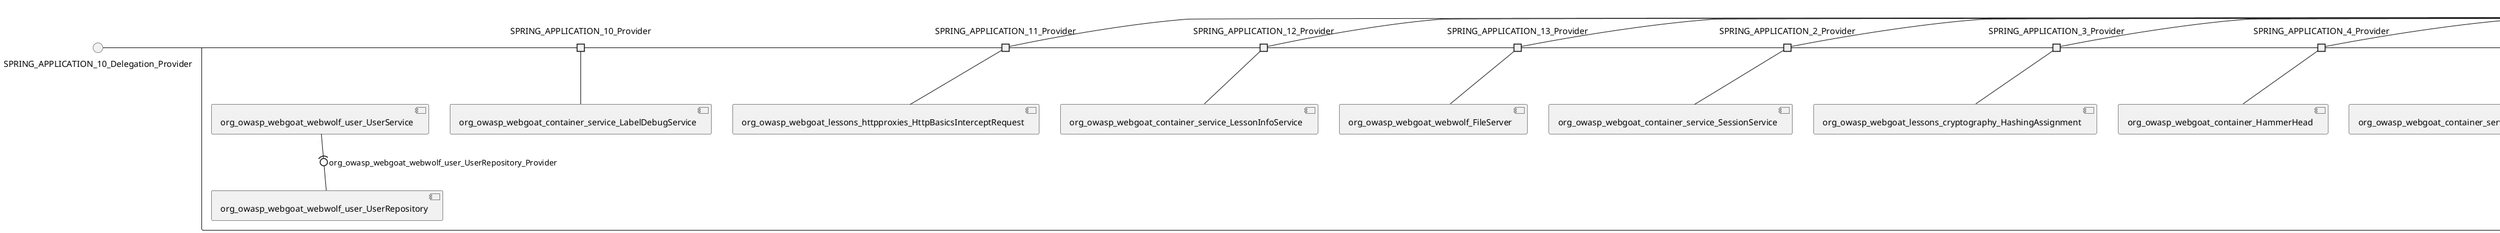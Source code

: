 @startuml
skinparam fixCircleLabelOverlapping true
skinparam componentStyle uml2
() SPRING_APPLICATION_10_Delegation_Provider
() SPRING_APPLICATION_11_Delegation_Provider
() SPRING_APPLICATION_12_Delegation_Provider
() SPRING_APPLICATION_13_Delegation_Provider
() SPRING_APPLICATION_2_Delegation_Provider
() SPRING_APPLICATION_3_Delegation_Provider
() SPRING_APPLICATION_4_Delegation_Provider
() SPRING_APPLICATION_5_Delegation_Provider
() SPRING_APPLICATION_6_Delegation_Provider
() SPRING_APPLICATION_7_Delegation_Provider
() SPRING_APPLICATION_8_Delegation_Provider
() SPRING_APPLICATION_9_Delegation_Provider
() SPRING_APPLICATION_BypassRestrictions_FieldRestrictions_POST_Delegation_Provider
() SPRING_APPLICATION_BypassRestrictions_frontendValidation_POST_Delegation_Provider
() SPRING_APPLICATION_ChromeDevTools_dummy_POST_Delegation_Provider
() SPRING_APPLICATION_CrossSiteScriptingStored_stored_xss_follow_up_POST_Delegation_Provider
() SPRING_APPLICATION_CrossSiteScripting_attack1_POST_Delegation_Provider
() SPRING_APPLICATION_CrossSiteScripting_attack3_POST_Delegation_Provider
() SPRING_APPLICATION_CrossSiteScripting_attack4_POST_Delegation_Provider
() SPRING_APPLICATION_CrossSiteScripting_attack5a_GET_Delegation_Provider
() SPRING_APPLICATION_CrossSiteScripting_attack6a_POST_Delegation_Provider
() SPRING_APPLICATION_CrossSiteScripting_dom_follow_up_POST_Delegation_Provider
() SPRING_APPLICATION_CrossSiteScripting_phone_home_xss_POST_Delegation_Provider
() SPRING_APPLICATION_CrossSiteScripting_quiz_GET_POST_Delegation_Provider
() SPRING_APPLICATION_Delegation_Provider
() SPRING_APPLICATION_GET_10_Delegation_Provider
() SPRING_APPLICATION_GET_11_Delegation_Provider
() SPRING_APPLICATION_GET_2_Delegation_Provider
() SPRING_APPLICATION_GET_3_Delegation_Provider
() SPRING_APPLICATION_GET_4_Delegation_Provider
() SPRING_APPLICATION_GET_5_Delegation_Provider
() SPRING_APPLICATION_GET_6_Delegation_Provider
() SPRING_APPLICATION_GET_7_Delegation_Provider
() SPRING_APPLICATION_GET_8_Delegation_Provider
() SPRING_APPLICATION_GET_9_Delegation_Provider
() SPRING_APPLICATION_GET_Delegation_Provider
() SPRING_APPLICATION_HtmlTampering_task_POST_Delegation_Provider
() SPRING_APPLICATION_HttpBasics_attack1_POST_Delegation_Provider
() SPRING_APPLICATION_HttpBasics_attack2_POST_Delegation_Provider
() SPRING_APPLICATION_IDOR_diff_attributes_POST_Delegation_Provider
() SPRING_APPLICATION_IDOR_login_POST_Delegation_Provider
() SPRING_APPLICATION_IDOR_profile_alt_path_POST_Delegation_Provider
() SPRING_APPLICATION_InsecureDeserialization_task_POST_Delegation_Provider
() SPRING_APPLICATION_InsecureLogin_POST_Delegation_Provider
() SPRING_APPLICATION_JWT_decode_POST_Delegation_Provider
() SPRING_APPLICATION_JWT_jku_POST_Delegation_Provider
() SPRING_APPLICATION_JWT_kid_POST_Delegation_Provider
() SPRING_APPLICATION_JWT_quiz_GET_POST_Delegation_Provider
() SPRING_APPLICATION_JWT_refresh_POST_Delegation_Provider
() SPRING_APPLICATION_JWT_votings_GET_POST_Delegation_Provider
() SPRING_APPLICATION_LogSpoofing_log_bleeding_POST_Delegation_Provider
() SPRING_APPLICATION_LogSpoofing_log_spoofing_POST_Delegation_Provider
() SPRING_APPLICATION_POST_10_Delegation_Provider
() SPRING_APPLICATION_POST_11_Delegation_Provider
() SPRING_APPLICATION_POST_12_Delegation_Provider
() SPRING_APPLICATION_POST_13_Delegation_Provider
() SPRING_APPLICATION_POST_14_Delegation_Provider
() SPRING_APPLICATION_POST_15_Delegation_Provider
() SPRING_APPLICATION_POST_16_Delegation_Provider
() SPRING_APPLICATION_POST_17_Delegation_Provider
() SPRING_APPLICATION_POST_18_Delegation_Provider
() SPRING_APPLICATION_POST_2_Delegation_Provider
() SPRING_APPLICATION_POST_3_Delegation_Provider
() SPRING_APPLICATION_POST_4_Delegation_Provider
() SPRING_APPLICATION_POST_5_Delegation_Provider
() SPRING_APPLICATION_POST_6_Delegation_Provider
() SPRING_APPLICATION_POST_7_Delegation_Provider
() SPRING_APPLICATION_POST_8_Delegation_Provider
() SPRING_APPLICATION_POST_9_Delegation_Provider
() SPRING_APPLICATION_POST_Delegation_Provider
() SPRING_APPLICATION_PUT_Delegation_Provider
() SPRING_APPLICATION_PasswordReset_ForgotPassword_create_password_reset_link_POST_Delegation_Provider
() SPRING_APPLICATION_PasswordReset_SecurityQuestions_POST_Delegation_Provider
() SPRING_APPLICATION_PasswordReset_reset_POST_Delegation_Provider
() SPRING_APPLICATION_PathTraversal_profile_picture_GET_Delegation_Provider
() SPRING_APPLICATION_PathTraversal_profile_picture_fix_GET_Delegation_Provider
() SPRING_APPLICATION_PathTraversal_profile_upload_POST_Delegation_Provider
() SPRING_APPLICATION_PathTraversal_profile_upload_fix_POST_Delegation_Provider
() SPRING_APPLICATION_PathTraversal_profile_upload_remove_user_input_POST_Delegation_Provider
() SPRING_APPLICATION_PathTraversal_random_POST_Delegation_Provider
() SPRING_APPLICATION_PathTraversal_random_picture_GET_Delegation_Provider
() SPRING_APPLICATION_PathTraversal_zip_slip_GET_POST_Delegation_Provider
() SPRING_APPLICATION_SSRF_task1_POST_Delegation_Provider
() SPRING_APPLICATION_SSRF_task2_POST_Delegation_Provider
() SPRING_APPLICATION_SecurePasswords_assignment_POST_Delegation_Provider
() SPRING_APPLICATION_SqlInjectionAdvanced_attack6a_POST_Delegation_Provider
() SPRING_APPLICATION_SqlInjectionAdvanced_attack6b_POST_Delegation_Provider
() SPRING_APPLICATION_SqlInjectionAdvanced_challenge_Login_POST_Delegation_Provider
() SPRING_APPLICATION_SqlInjectionAdvanced_challenge_PUT_Delegation_Provider
() SPRING_APPLICATION_SqlInjectionAdvanced_quiz_GET_POST_Delegation_Provider
() SPRING_APPLICATION_SqlInjectionMitigations_attack10a_POST_Delegation_Provider
() SPRING_APPLICATION_SqlInjectionMitigations_attack10b_POST_Delegation_Provider
() SPRING_APPLICATION_SqlInjectionMitigations_attack12a_POST_Delegation_Provider
() SPRING_APPLICATION_SqlInjectionMitigations_servers_GET_Delegation_Provider
() SPRING_APPLICATION_SqlInjection_assignment5a_POST_Delegation_Provider
() SPRING_APPLICATION_SqlInjection_assignment5b_POST_Delegation_Provider
() SPRING_APPLICATION_SqlInjection_attack10_POST_Delegation_Provider
() SPRING_APPLICATION_SqlInjection_attack2_POST_Delegation_Provider
() SPRING_APPLICATION_SqlInjection_attack3_POST_Delegation_Provider
() SPRING_APPLICATION_SqlInjection_attack4_POST_Delegation_Provider
() SPRING_APPLICATION_SqlInjection_attack5_POST_Delegation_Provider
() SPRING_APPLICATION_SqlInjection_attack8_POST_Delegation_Provider
() SPRING_APPLICATION_SqlInjection_attack9_POST_Delegation_Provider
() SPRING_APPLICATION_SqlOnlyInputValidationOnKeywords_attack_POST_Delegation_Provider
() SPRING_APPLICATION_SqlOnlyInputValidation_attack_POST_Delegation_Provider
() SPRING_APPLICATION_VulnerableComponents_attack1_POST_Delegation_Provider
() SPRING_APPLICATION_WebWolf_GET_Delegation_Provider
() SPRING_APPLICATION_WebWolf_landing_POST_Delegation_Provider
() SPRING_APPLICATION_WebWolf_mail_POST_Delegation_Provider
() SPRING_APPLICATION_challenge_1_POST_Delegation_Provider
() SPRING_APPLICATION_challenge_5_POST_Delegation_Provider
() SPRING_APPLICATION_challenge_7_POST_Delegation_Provider
() SPRING_APPLICATION_challenge_8_GET_Delegation_Provider
() SPRING_APPLICATION_challenge_logo_Delegation_Provider
() SPRING_APPLICATION_cia_quiz_GET_POST_Delegation_Provider
() SPRING_APPLICATION_clientSideFiltering_attack1_POST_Delegation_Provider
() SPRING_APPLICATION_clientSideFiltering_challenge_store_coupons_GET_Delegation_Provider
() SPRING_APPLICATION_clientSideFiltering_getItForFree_POST_Delegation_Provider
() SPRING_APPLICATION_clientSideFiltering_salaries_GET_Delegation_Provider
() SPRING_APPLICATION_crypto_encoding_xor_POST_Delegation_Provider
() SPRING_APPLICATION_crypto_secure_defaults_POST_Delegation_Provider
() SPRING_APPLICATION_jwt_GET_Delegation_Provider
() SPRING_APPLICATION_landing_Delegation_Provider
() SPRING_APPLICATION_lesson_template_GET_POST_Delegation_Provider
() SPRING_APPLICATION_login_oauth_mvc_GET_Delegation_Provider
() SPRING_APPLICATION_mail_DELETE_GET_POST_Delegation_Provider
() SPRING_APPLICATION_register_mvc_POST_Delegation_Provider
() SPRING_APPLICATION_registration_GET_Delegation_Provider
() SPRING_APPLICATION_requests_GET_Delegation_Provider
() SPRING_APPLICATION_scoreboard_data_GET_Delegation_Provider
() SPRING_APPLICATION_server_directory_GET_Delegation_Provider
() SPRING_APPLICATION_service_lessonoverview_mvc_Delegation_Provider
() SPRING_APPLICATION_xxe_comments_GET_Delegation_Provider
rectangle System {
[org_owasp_webgoat_container_HammerHead] [[webgoat-webgoat.repository#_rjaO8uQDEe6tf6i-UgByNA]]
[org_owasp_webgoat_container_WebWolfRedirect] [[webgoat-webgoat.repository#_rjaO8uQDEe6tf6i-UgByNA]]
[org_owasp_webgoat_container_controller_StartLesson] [[webgoat-webgoat.repository#_rjaO8uQDEe6tf6i-UgByNA]]
[org_owasp_webgoat_container_controller_Welcome] [[webgoat-webgoat.repository#_rjaO8uQDEe6tf6i-UgByNA]]
[org_owasp_webgoat_container_i18n_PluginMessages_Provider] [[webgoat-webgoat.repository#_rjaO8uQDEe6tf6i-UgByNA]]
[org_owasp_webgoat_container_service_EnvironmentService] [[webgoat-webgoat.repository#_rjaO8uQDEe6tf6i-UgByNA]]
[org_owasp_webgoat_container_service_HintService] [[webgoat-webgoat.repository#_rjaO8uQDEe6tf6i-UgByNA]]
[org_owasp_webgoat_container_service_LabelDebugService] [[webgoat-webgoat.repository#_rjaO8uQDEe6tf6i-UgByNA]]
[org_owasp_webgoat_container_service_LabelService] [[webgoat-webgoat.repository#_rjaO8uQDEe6tf6i-UgByNA]]
[org_owasp_webgoat_container_service_LessonInfoService] [[webgoat-webgoat.repository#_rjaO8uQDEe6tf6i-UgByNA]]
[org_owasp_webgoat_container_service_LessonMenuService] [[webgoat-webgoat.repository#_rjaO8uQDEe6tf6i-UgByNA]]
[org_owasp_webgoat_container_service_LessonProgressService] [[webgoat-webgoat.repository#_rjaO8uQDEe6tf6i-UgByNA]]
[org_owasp_webgoat_container_service_LessonTitleService] [[webgoat-webgoat.repository#_rjaO8uQDEe6tf6i-UgByNA]]
[org_owasp_webgoat_container_service_ReportCardService] [[webgoat-webgoat.repository#_rjaO8uQDEe6tf6i-UgByNA]]
[org_owasp_webgoat_container_service_RestartLessonService] [[webgoat-webgoat.repository#_rjaO8uQDEe6tf6i-UgByNA]]
[org_owasp_webgoat_container_service_SessionService] [[webgoat-webgoat.repository#_rjaO8uQDEe6tf6i-UgByNA]]
[org_owasp_webgoat_container_session_UserSessionData_Provider] [[webgoat-webgoat.repository#_rjaO8uQDEe6tf6i-UgByNA]]
[org_owasp_webgoat_container_session_WebSession_Provider] [[webgoat-webgoat.repository#_rjaO8uQDEe6tf6i-UgByNA]]
[org_owasp_webgoat_container_users_RegistrationController] [[webgoat-webgoat.repository#_rjaO8uQDEe6tf6i-UgByNA]]
[org_owasp_webgoat_container_users_Scoreboard] [[webgoat-webgoat.repository#_rjaO8uQDEe6tf6i-UgByNA]]
[org_owasp_webgoat_container_users_UserRepository] [[webgoat-webgoat.repository#_rjaO8uQDEe6tf6i-UgByNA]]
[org_owasp_webgoat_container_users_UserService] [[webgoat-webgoat.repository#_rjaO8uQDEe6tf6i-UgByNA]]
[org_owasp_webgoat_container_users_UserTrackerRepository] [[webgoat-webgoat.repository#_rjaO8uQDEe6tf6i-UgByNA]]
[org_owasp_webgoat_lessons_authbypass_VerifyAccount] [[webgoat-webgoat.repository#_rjaO8uQDEe6tf6i-UgByNA]]
[org_owasp_webgoat_lessons_bypassrestrictions_BypassRestrictionsFieldRestrictions] [[webgoat-webgoat.repository#_rjaO8uQDEe6tf6i-UgByNA]]
[org_owasp_webgoat_lessons_bypassrestrictions_BypassRestrictionsFrontendValidation] [[webgoat-webgoat.repository#_rjaO8uQDEe6tf6i-UgByNA]]
[org_owasp_webgoat_lessons_challenges_FlagController] [[webgoat-webgoat.repository#_rjaO8uQDEe6tf6i-UgByNA]]
[org_owasp_webgoat_lessons_challenges_challenge1_Assignment1] [[webgoat-webgoat.repository#_rjaO8uQDEe6tf6i-UgByNA]]
[org_owasp_webgoat_lessons_challenges_challenge1_ImageServlet] [[webgoat-webgoat.repository#_rjaO8uQDEe6tf6i-UgByNA]]
[org_owasp_webgoat_lessons_challenges_challenge5_Assignment5] [[webgoat-webgoat.repository#_rjaO8uQDEe6tf6i-UgByNA]]
[org_owasp_webgoat_lessons_challenges_challenge7_Assignment7] [[webgoat-webgoat.repository#_rjaO8uQDEe6tf6i-UgByNA]]
[org_owasp_webgoat_lessons_challenges_challenge8_Assignment8] [[webgoat-webgoat.repository#_rjaO8uQDEe6tf6i-UgByNA]]
[org_owasp_webgoat_lessons_chromedevtools_NetworkDummy] [[webgoat-webgoat.repository#_rjaO8uQDEe6tf6i-UgByNA]]
[org_owasp_webgoat_lessons_chromedevtools_NetworkLesson] [[webgoat-webgoat.repository#_rjaO8uQDEe6tf6i-UgByNA]]
[org_owasp_webgoat_lessons_cia_CIAQuiz] [[webgoat-webgoat.repository#_rjaO8uQDEe6tf6i-UgByNA]]
[org_owasp_webgoat_lessons_clientsidefiltering_ClientSideFilteringAssignment] [[webgoat-webgoat.repository#_rjaO8uQDEe6tf6i-UgByNA]]
[org_owasp_webgoat_lessons_clientsidefiltering_ClientSideFilteringFreeAssignment] [[webgoat-webgoat.repository#_rjaO8uQDEe6tf6i-UgByNA]]
[org_owasp_webgoat_lessons_clientsidefiltering_Salaries] [[webgoat-webgoat.repository#_rjaO8uQDEe6tf6i-UgByNA]]
[org_owasp_webgoat_lessons_clientsidefiltering_ShopEndpoint] [[webgoat-webgoat.repository#_rjaO8uQDEe6tf6i-UgByNA]]
[org_owasp_webgoat_lessons_cryptography_EncodingAssignment] [[webgoat-webgoat.repository#_rjaO8uQDEe6tf6i-UgByNA]]
[org_owasp_webgoat_lessons_cryptography_HashingAssignment] [[webgoat-webgoat.repository#_rjaO8uQDEe6tf6i-UgByNA]]
[org_owasp_webgoat_lessons_cryptography_SecureDefaultsAssignment] [[webgoat-webgoat.repository#_rjaO8uQDEe6tf6i-UgByNA]]
[org_owasp_webgoat_lessons_cryptography_SigningAssignment] [[webgoat-webgoat.repository#_rjaO8uQDEe6tf6i-UgByNA]]
[org_owasp_webgoat_lessons_cryptography_XOREncodingAssignment] [[webgoat-webgoat.repository#_rjaO8uQDEe6tf6i-UgByNA]]
[org_owasp_webgoat_lessons_csrf_CSRFConfirmFlag1] [[webgoat-webgoat.repository#_rjaO8uQDEe6tf6i-UgByNA]]
[org_owasp_webgoat_lessons_csrf_CSRFFeedback] [[webgoat-webgoat.repository#_rjaO8uQDEe6tf6i-UgByNA]]
[org_owasp_webgoat_lessons_csrf_CSRFGetFlag] [[webgoat-webgoat.repository#_rjaO8uQDEe6tf6i-UgByNA]]
[org_owasp_webgoat_lessons_csrf_CSRFLogin] [[webgoat-webgoat.repository#_rjaO8uQDEe6tf6i-UgByNA]]
[org_owasp_webgoat_lessons_csrf_ForgedReviews] [[webgoat-webgoat.repository#_rjaO8uQDEe6tf6i-UgByNA]]
[org_owasp_webgoat_lessons_csrf_ObjectMapper_Provider] [[webgoat-webgoat.repository#_rjaO8uQDEe6tf6i-UgByNA]]
[org_owasp_webgoat_lessons_deserialization_InsecureDeserializationTask] [[webgoat-webgoat.repository#_rjaO8uQDEe6tf6i-UgByNA]]
[org_owasp_webgoat_lessons_hijacksession_HijackSessionAssignment] [[webgoat-webgoat.repository#_rjaO8uQDEe6tf6i-UgByNA]]
[org_owasp_webgoat_lessons_hijacksession_cas_HijackSessionAuthenticationProvider] [[webgoat-webgoat.repository#_rjaO8uQDEe6tf6i-UgByNA]]
[org_owasp_webgoat_lessons_htmltampering_HtmlTamperingTask] [[webgoat-webgoat.repository#_rjaO8uQDEe6tf6i-UgByNA]]
[org_owasp_webgoat_lessons_httpbasics_HttpBasicsLesson] [[webgoat-webgoat.repository#_rjaO8uQDEe6tf6i-UgByNA]]
[org_owasp_webgoat_lessons_httpbasics_HttpBasicsQuiz] [[webgoat-webgoat.repository#_rjaO8uQDEe6tf6i-UgByNA]]
[org_owasp_webgoat_lessons_httpproxies_HttpBasicsInterceptRequest] [[webgoat-webgoat.repository#_rjaO8uQDEe6tf6i-UgByNA]]
[org_owasp_webgoat_lessons_idor_IDORDiffAttributes] [[webgoat-webgoat.repository#_rjaO8uQDEe6tf6i-UgByNA]]
[org_owasp_webgoat_lessons_idor_IDOREditOtherProfile] [[webgoat-webgoat.repository#_rjaO8uQDEe6tf6i-UgByNA]]
[org_owasp_webgoat_lessons_idor_IDORLogin] [[webgoat-webgoat.repository#_rjaO8uQDEe6tf6i-UgByNA]]
[org_owasp_webgoat_lessons_idor_IDORViewOtherProfile] [[webgoat-webgoat.repository#_rjaO8uQDEe6tf6i-UgByNA]]
[org_owasp_webgoat_lessons_idor_IDORViewOwnProfile] [[webgoat-webgoat.repository#_rjaO8uQDEe6tf6i-UgByNA]]
[org_owasp_webgoat_lessons_idor_IDORViewOwnProfileAltUrl] [[webgoat-webgoat.repository#_rjaO8uQDEe6tf6i-UgByNA]]
[org_owasp_webgoat_lessons_insecurelogin_InsecureLoginTask] [[webgoat-webgoat.repository#_rjaO8uQDEe6tf6i-UgByNA]]
[org_owasp_webgoat_lessons_jwt_JWTDecodeEndpoint] [[webgoat-webgoat.repository#_rjaO8uQDEe6tf6i-UgByNA]]
[org_owasp_webgoat_lessons_jwt_JWTQuiz] [[webgoat-webgoat.repository#_rjaO8uQDEe6tf6i-UgByNA]]
[org_owasp_webgoat_lessons_jwt_JWTRefreshEndpoint] [[webgoat-webgoat.repository#_rjaO8uQDEe6tf6i-UgByNA]]
[org_owasp_webgoat_lessons_jwt_JWTSecretKeyEndpoint] [[webgoat-webgoat.repository#_rjaO8uQDEe6tf6i-UgByNA]]
[org_owasp_webgoat_lessons_jwt_JWTVotesEndpoint] [[webgoat-webgoat.repository#_rjaO8uQDEe6tf6i-UgByNA]]
[org_owasp_webgoat_lessons_jwt_claimmisuse_JWTHeaderJKUEndpoint] [[webgoat-webgoat.repository#_rjaO8uQDEe6tf6i-UgByNA]]
[org_owasp_webgoat_lessons_jwt_claimmisuse_JWTHeaderKIDEndpoint] [[webgoat-webgoat.repository#_rjaO8uQDEe6tf6i-UgByNA]]
[org_owasp_webgoat_lessons_lessontemplate_SampleAttack] [[webgoat-webgoat.repository#_rjaO8uQDEe6tf6i-UgByNA]]
[org_owasp_webgoat_lessons_logging_LogBleedingTask] [[webgoat-webgoat.repository#_rjaO8uQDEe6tf6i-UgByNA]]
[org_owasp_webgoat_lessons_logging_LogSpoofingTask] [[webgoat-webgoat.repository#_rjaO8uQDEe6tf6i-UgByNA]]
[org_owasp_webgoat_lessons_missingac_MissingFunctionACHiddenMenus] [[webgoat-webgoat.repository#_rjaO8uQDEe6tf6i-UgByNA]]
[org_owasp_webgoat_lessons_missingac_MissingFunctionACUsers] [[webgoat-webgoat.repository#_rjaO8uQDEe6tf6i-UgByNA]]
[org_owasp_webgoat_lessons_missingac_MissingFunctionACYourHash] [[webgoat-webgoat.repository#_rjaO8uQDEe6tf6i-UgByNA]]
[org_owasp_webgoat_lessons_missingac_MissingFunctionACYourHashAdmin] [[webgoat-webgoat.repository#_rjaO8uQDEe6tf6i-UgByNA]]
[org_owasp_webgoat_lessons_passwordreset_QuestionsAssignment] [[webgoat-webgoat.repository#_rjaO8uQDEe6tf6i-UgByNA]]
[org_owasp_webgoat_lessons_passwordreset_ResetLinkAssignment] [[webgoat-webgoat.repository#_rjaO8uQDEe6tf6i-UgByNA]]
[org_owasp_webgoat_lessons_passwordreset_ResetLinkAssignmentForgotPassword] [[webgoat-webgoat.repository#_rjaO8uQDEe6tf6i-UgByNA]]
[org_owasp_webgoat_lessons_passwordreset_SecurityQuestionAssignment] [[webgoat-webgoat.repository#_rjaO8uQDEe6tf6i-UgByNA]]
[org_owasp_webgoat_lessons_passwordreset_SimpleMailAssignment] [[webgoat-webgoat.repository#_rjaO8uQDEe6tf6i-UgByNA]]
[org_owasp_webgoat_lessons_passwordreset_TriedQuestions] [[webgoat-webgoat.repository#_rjaO8uQDEe6tf6i-UgByNA]]
[org_owasp_webgoat_lessons_pathtraversal_ProfileUpload] [[webgoat-webgoat.repository#_rjaO8uQDEe6tf6i-UgByNA]]
[org_owasp_webgoat_lessons_pathtraversal_ProfileUploadFix] [[webgoat-webgoat.repository#_rjaO8uQDEe6tf6i-UgByNA]]
[org_owasp_webgoat_lessons_pathtraversal_ProfileUploadRemoveUserInput] [[webgoat-webgoat.repository#_rjaO8uQDEe6tf6i-UgByNA]]
[org_owasp_webgoat_lessons_pathtraversal_ProfileUploadRetrieval] [[webgoat-webgoat.repository#_rjaO8uQDEe6tf6i-UgByNA]]
[org_owasp_webgoat_lessons_pathtraversal_ProfileZipSlip] [[webgoat-webgoat.repository#_rjaO8uQDEe6tf6i-UgByNA]]
[org_owasp_webgoat_lessons_securepasswords_SecurePasswordsAssignment] [[webgoat-webgoat.repository#_rjaO8uQDEe6tf6i-UgByNA]]
[org_owasp_webgoat_lessons_spoofcookie_SpoofCookieAssignment] [[webgoat-webgoat.repository#_rjaO8uQDEe6tf6i-UgByNA]]
[org_owasp_webgoat_lessons_sqlinjection_advanced_SqlInjectionChallenge] [[webgoat-webgoat.repository#_rjaO8uQDEe6tf6i-UgByNA]]
[org_owasp_webgoat_lessons_sqlinjection_advanced_SqlInjectionChallengeLogin] [[webgoat-webgoat.repository#_rjaO8uQDEe6tf6i-UgByNA]]
[org_owasp_webgoat_lessons_sqlinjection_advanced_SqlInjectionLesson6a] [[webgoat-webgoat.repository#_rjaO8uQDEe6tf6i-UgByNA]]
[org_owasp_webgoat_lessons_sqlinjection_advanced_SqlInjectionLesson6b] [[webgoat-webgoat.repository#_rjaO8uQDEe6tf6i-UgByNA]]
[org_owasp_webgoat_lessons_sqlinjection_advanced_SqlInjectionQuiz] [[webgoat-webgoat.repository#_rjaO8uQDEe6tf6i-UgByNA]]
[org_owasp_webgoat_lessons_sqlinjection_introduction_SqlInjectionLesson10] [[webgoat-webgoat.repository#_rjaO8uQDEe6tf6i-UgByNA]]
[org_owasp_webgoat_lessons_sqlinjection_introduction_SqlInjectionLesson2] [[webgoat-webgoat.repository#_rjaO8uQDEe6tf6i-UgByNA]]
[org_owasp_webgoat_lessons_sqlinjection_introduction_SqlInjectionLesson3] [[webgoat-webgoat.repository#_rjaO8uQDEe6tf6i-UgByNA]]
[org_owasp_webgoat_lessons_sqlinjection_introduction_SqlInjectionLesson4] [[webgoat-webgoat.repository#_rjaO8uQDEe6tf6i-UgByNA]]
[org_owasp_webgoat_lessons_sqlinjection_introduction_SqlInjectionLesson5] [[webgoat-webgoat.repository#_rjaO8uQDEe6tf6i-UgByNA]]
[org_owasp_webgoat_lessons_sqlinjection_introduction_SqlInjectionLesson5a] [[webgoat-webgoat.repository#_rjaO8uQDEe6tf6i-UgByNA]]
[org_owasp_webgoat_lessons_sqlinjection_introduction_SqlInjectionLesson5b] [[webgoat-webgoat.repository#_rjaO8uQDEe6tf6i-UgByNA]]
[org_owasp_webgoat_lessons_sqlinjection_introduction_SqlInjectionLesson8] [[webgoat-webgoat.repository#_rjaO8uQDEe6tf6i-UgByNA]]
[org_owasp_webgoat_lessons_sqlinjection_introduction_SqlInjectionLesson9] [[webgoat-webgoat.repository#_rjaO8uQDEe6tf6i-UgByNA]]
[org_owasp_webgoat_lessons_sqlinjection_mitigation_Servers] [[webgoat-webgoat.repository#_rjaO8uQDEe6tf6i-UgByNA]]
[org_owasp_webgoat_lessons_sqlinjection_mitigation_SqlInjectionLesson10a] [[webgoat-webgoat.repository#_rjaO8uQDEe6tf6i-UgByNA]]
[org_owasp_webgoat_lessons_sqlinjection_mitigation_SqlInjectionLesson10b] [[webgoat-webgoat.repository#_rjaO8uQDEe6tf6i-UgByNA]]
[org_owasp_webgoat_lessons_sqlinjection_mitigation_SqlInjectionLesson13] [[webgoat-webgoat.repository#_rjaO8uQDEe6tf6i-UgByNA]]
[org_owasp_webgoat_lessons_sqlinjection_mitigation_SqlOnlyInputValidation] [[webgoat-webgoat.repository#_rjaO8uQDEe6tf6i-UgByNA]]
[org_owasp_webgoat_lessons_sqlinjection_mitigation_SqlOnlyInputValidationOnKeywords] [[webgoat-webgoat.repository#_rjaO8uQDEe6tf6i-UgByNA]]
[org_owasp_webgoat_lessons_ssrf_SSRFTask1] [[webgoat-webgoat.repository#_rjaO8uQDEe6tf6i-UgByNA]]
[org_owasp_webgoat_lessons_ssrf_SSRFTask2] [[webgoat-webgoat.repository#_rjaO8uQDEe6tf6i-UgByNA]]
[org_owasp_webgoat_lessons_vulnerablecomponents_VulnerableComponentsLesson] [[webgoat-webgoat.repository#_rjaO8uQDEe6tf6i-UgByNA]]
[org_owasp_webgoat_lessons_webwolfintroduction_LandingAssignment] [[webgoat-webgoat.repository#_rjaO8uQDEe6tf6i-UgByNA]]
[org_owasp_webgoat_lessons_webwolfintroduction_MailAssignment] [[webgoat-webgoat.repository#_rjaO8uQDEe6tf6i-UgByNA]]
[org_owasp_webgoat_lessons_xss_CrossSiteScriptingLesson1] [[webgoat-webgoat.repository#_rjaO8uQDEe6tf6i-UgByNA]]
[org_owasp_webgoat_lessons_xss_CrossSiteScriptingLesson3] [[webgoat-webgoat.repository#_rjaO8uQDEe6tf6i-UgByNA]]
[org_owasp_webgoat_lessons_xss_CrossSiteScriptingLesson4] [[webgoat-webgoat.repository#_rjaO8uQDEe6tf6i-UgByNA]]
[org_owasp_webgoat_lessons_xss_CrossSiteScriptingLesson5a] [[webgoat-webgoat.repository#_rjaO8uQDEe6tf6i-UgByNA]]
[org_owasp_webgoat_lessons_xss_CrossSiteScriptingLesson6a] [[webgoat-webgoat.repository#_rjaO8uQDEe6tf6i-UgByNA]]
[org_owasp_webgoat_lessons_xss_CrossSiteScriptingQuiz] [[webgoat-webgoat.repository#_rjaO8uQDEe6tf6i-UgByNA]]
[org_owasp_webgoat_lessons_xss_DOMCrossSiteScripting] [[webgoat-webgoat.repository#_rjaO8uQDEe6tf6i-UgByNA]]
[org_owasp_webgoat_lessons_xss_DOMCrossSiteScriptingVerifier] [[webgoat-webgoat.repository#_rjaO8uQDEe6tf6i-UgByNA]]
[org_owasp_webgoat_lessons_xss_stored_StoredCrossSiteScriptingVerifier] [[webgoat-webgoat.repository#_rjaO8uQDEe6tf6i-UgByNA]]
[org_owasp_webgoat_lessons_xss_stored_StoredXssComments] [[webgoat-webgoat.repository#_rjaO8uQDEe6tf6i-UgByNA]]
[org_owasp_webgoat_lessons_xxe_BlindSendFileAssignment] [[webgoat-webgoat.repository#_rjaO8uQDEe6tf6i-UgByNA]]
[org_owasp_webgoat_lessons_xxe_CommentsCache] [[webgoat-webgoat.repository#_rjaO8uQDEe6tf6i-UgByNA]]
[org_owasp_webgoat_lessons_xxe_CommentsEndpoint] [[webgoat-webgoat.repository#_rjaO8uQDEe6tf6i-UgByNA]]
[org_owasp_webgoat_lessons_xxe_ContentTypeAssignment] [[webgoat-webgoat.repository#_rjaO8uQDEe6tf6i-UgByNA]]
[org_owasp_webgoat_lessons_xxe_SimpleXXE] [[webgoat-webgoat.repository#_rjaO8uQDEe6tf6i-UgByNA]]
[org_owasp_webgoat_webwolf_FileServer] [[webgoat-webgoat.repository#_rjaO8uQDEe6tf6i-UgByNA]]
[org_owasp_webgoat_webwolf_jwt_JWTController] [[webgoat-webgoat.repository#_rjaO8uQDEe6tf6i-UgByNA]]
[org_owasp_webgoat_webwolf_mailbox_MailboxController] [[webgoat-webgoat.repository#_rjaO8uQDEe6tf6i-UgByNA]]
[org_owasp_webgoat_webwolf_mailbox_MailboxRepository] [[webgoat-webgoat.repository#_rjaO8uQDEe6tf6i-UgByNA]]
[org_owasp_webgoat_webwolf_requests_LandingPage] [[webgoat-webgoat.repository#_rjaO8uQDEe6tf6i-UgByNA]]
[org_owasp_webgoat_webwolf_requests_Requests] [[webgoat-webgoat.repository#_rjaO8uQDEe6tf6i-UgByNA]]
[org_owasp_webgoat_webwolf_user_UserRepository] [[webgoat-webgoat.repository#_rjaO8uQDEe6tf6i-UgByNA]]
[org_owasp_webgoat_webwolf_user_UserService] [[webgoat-webgoat.repository#_rjaO8uQDEe6tf6i-UgByNA]]
port SPRING_APPLICATION_10_Provider
SPRING_APPLICATION_10_Delegation_Provider - SPRING_APPLICATION_10_Provider
SPRING_APPLICATION_10_Provider - [org_owasp_webgoat_container_service_LabelDebugService]
port SPRING_APPLICATION_11_Provider
SPRING_APPLICATION_11_Delegation_Provider - SPRING_APPLICATION_11_Provider
SPRING_APPLICATION_11_Provider - [org_owasp_webgoat_lessons_httpproxies_HttpBasicsInterceptRequest]
port SPRING_APPLICATION_12_Provider
SPRING_APPLICATION_12_Delegation_Provider - SPRING_APPLICATION_12_Provider
SPRING_APPLICATION_12_Provider - [org_owasp_webgoat_container_service_LessonInfoService]
port SPRING_APPLICATION_13_Provider
SPRING_APPLICATION_13_Delegation_Provider - SPRING_APPLICATION_13_Provider
SPRING_APPLICATION_13_Provider - [org_owasp_webgoat_webwolf_FileServer]
port SPRING_APPLICATION_2_Provider
SPRING_APPLICATION_2_Delegation_Provider - SPRING_APPLICATION_2_Provider
SPRING_APPLICATION_2_Provider - [org_owasp_webgoat_container_service_SessionService]
port SPRING_APPLICATION_3_Provider
SPRING_APPLICATION_3_Delegation_Provider - SPRING_APPLICATION_3_Provider
SPRING_APPLICATION_3_Provider - [org_owasp_webgoat_lessons_cryptography_HashingAssignment]
port SPRING_APPLICATION_4_Provider
SPRING_APPLICATION_4_Delegation_Provider - SPRING_APPLICATION_4_Provider
SPRING_APPLICATION_4_Provider - [org_owasp_webgoat_container_HammerHead]
port SPRING_APPLICATION_5_Provider
SPRING_APPLICATION_5_Delegation_Provider - SPRING_APPLICATION_5_Provider
SPRING_APPLICATION_5_Provider - [org_owasp_webgoat_container_service_LessonMenuService]
port SPRING_APPLICATION_6_Provider
SPRING_APPLICATION_6_Delegation_Provider - SPRING_APPLICATION_6_Provider
SPRING_APPLICATION_6_Provider - [org_owasp_webgoat_container_controller_StartLesson]
port SPRING_APPLICATION_7_Provider
SPRING_APPLICATION_7_Delegation_Provider - SPRING_APPLICATION_7_Provider
SPRING_APPLICATION_7_Provider - [org_owasp_webgoat_container_service_RestartLessonService]
port SPRING_APPLICATION_8_Provider
SPRING_APPLICATION_8_Delegation_Provider - SPRING_APPLICATION_8_Provider
SPRING_APPLICATION_8_Provider - [org_owasp_webgoat_lessons_cryptography_SigningAssignment]
port SPRING_APPLICATION_9_Provider
SPRING_APPLICATION_9_Delegation_Provider - SPRING_APPLICATION_9_Provider
SPRING_APPLICATION_9_Provider - [org_owasp_webgoat_container_service_LessonTitleService]
port SPRING_APPLICATION_BypassRestrictions_FieldRestrictions_POST_Provider
SPRING_APPLICATION_BypassRestrictions_FieldRestrictions_POST_Delegation_Provider - SPRING_APPLICATION_BypassRestrictions_FieldRestrictions_POST_Provider
SPRING_APPLICATION_BypassRestrictions_FieldRestrictions_POST_Provider - [org_owasp_webgoat_lessons_bypassrestrictions_BypassRestrictionsFieldRestrictions]
port SPRING_APPLICATION_BypassRestrictions_frontendValidation_POST_Provider
SPRING_APPLICATION_BypassRestrictions_frontendValidation_POST_Delegation_Provider - SPRING_APPLICATION_BypassRestrictions_frontendValidation_POST_Provider
SPRING_APPLICATION_BypassRestrictions_frontendValidation_POST_Provider - [org_owasp_webgoat_lessons_bypassrestrictions_BypassRestrictionsFrontendValidation]
port SPRING_APPLICATION_ChromeDevTools_dummy_POST_Provider
SPRING_APPLICATION_ChromeDevTools_dummy_POST_Delegation_Provider - SPRING_APPLICATION_ChromeDevTools_dummy_POST_Provider
SPRING_APPLICATION_ChromeDevTools_dummy_POST_Provider - [org_owasp_webgoat_lessons_chromedevtools_NetworkDummy]
port SPRING_APPLICATION_CrossSiteScriptingStored_stored_xss_follow_up_POST_Provider
SPRING_APPLICATION_CrossSiteScriptingStored_stored_xss_follow_up_POST_Delegation_Provider - SPRING_APPLICATION_CrossSiteScriptingStored_stored_xss_follow_up_POST_Provider
SPRING_APPLICATION_CrossSiteScriptingStored_stored_xss_follow_up_POST_Provider - [org_owasp_webgoat_lessons_xss_stored_StoredCrossSiteScriptingVerifier]
port SPRING_APPLICATION_CrossSiteScripting_attack1_POST_Provider
SPRING_APPLICATION_CrossSiteScripting_attack1_POST_Delegation_Provider - SPRING_APPLICATION_CrossSiteScripting_attack1_POST_Provider
SPRING_APPLICATION_CrossSiteScripting_attack1_POST_Provider - [org_owasp_webgoat_lessons_xss_CrossSiteScriptingLesson1]
port SPRING_APPLICATION_CrossSiteScripting_attack3_POST_Provider
SPRING_APPLICATION_CrossSiteScripting_attack3_POST_Delegation_Provider - SPRING_APPLICATION_CrossSiteScripting_attack3_POST_Provider
SPRING_APPLICATION_CrossSiteScripting_attack3_POST_Provider - [org_owasp_webgoat_lessons_xss_CrossSiteScriptingLesson3]
port SPRING_APPLICATION_CrossSiteScripting_attack4_POST_Provider
SPRING_APPLICATION_CrossSiteScripting_attack4_POST_Delegation_Provider - SPRING_APPLICATION_CrossSiteScripting_attack4_POST_Provider
SPRING_APPLICATION_CrossSiteScripting_attack4_POST_Provider - [org_owasp_webgoat_lessons_xss_CrossSiteScriptingLesson4]
port SPRING_APPLICATION_CrossSiteScripting_attack5a_GET_Provider
SPRING_APPLICATION_CrossSiteScripting_attack5a_GET_Delegation_Provider - SPRING_APPLICATION_CrossSiteScripting_attack5a_GET_Provider
SPRING_APPLICATION_CrossSiteScripting_attack5a_GET_Provider - [org_owasp_webgoat_lessons_xss_CrossSiteScriptingLesson5a]
port SPRING_APPLICATION_CrossSiteScripting_attack6a_POST_Provider
SPRING_APPLICATION_CrossSiteScripting_attack6a_POST_Delegation_Provider - SPRING_APPLICATION_CrossSiteScripting_attack6a_POST_Provider
SPRING_APPLICATION_CrossSiteScripting_attack6a_POST_Provider - [org_owasp_webgoat_lessons_xss_CrossSiteScriptingLesson6a]
port SPRING_APPLICATION_CrossSiteScripting_dom_follow_up_POST_Provider
SPRING_APPLICATION_CrossSiteScripting_dom_follow_up_POST_Delegation_Provider - SPRING_APPLICATION_CrossSiteScripting_dom_follow_up_POST_Provider
SPRING_APPLICATION_CrossSiteScripting_dom_follow_up_POST_Provider - [org_owasp_webgoat_lessons_xss_DOMCrossSiteScriptingVerifier]
port SPRING_APPLICATION_CrossSiteScripting_phone_home_xss_POST_Provider
SPRING_APPLICATION_CrossSiteScripting_phone_home_xss_POST_Delegation_Provider - SPRING_APPLICATION_CrossSiteScripting_phone_home_xss_POST_Provider
SPRING_APPLICATION_CrossSiteScripting_phone_home_xss_POST_Provider - [org_owasp_webgoat_lessons_xss_DOMCrossSiteScripting]
port SPRING_APPLICATION_CrossSiteScripting_quiz_GET_POST_Provider
SPRING_APPLICATION_CrossSiteScripting_quiz_GET_POST_Delegation_Provider - SPRING_APPLICATION_CrossSiteScripting_quiz_GET_POST_Provider
SPRING_APPLICATION_CrossSiteScripting_quiz_GET_POST_Provider - [org_owasp_webgoat_lessons_xss_CrossSiteScriptingQuiz]
port SPRING_APPLICATION_Provider
SPRING_APPLICATION_Delegation_Provider - SPRING_APPLICATION_Provider
SPRING_APPLICATION_Provider - [org_owasp_webgoat_lessons_jwt_JWTSecretKeyEndpoint]
port SPRING_APPLICATION_GET_10_Provider
SPRING_APPLICATION_GET_10_Delegation_Provider - SPRING_APPLICATION_GET_10_Provider
SPRING_APPLICATION_GET_10_Provider - [org_owasp_webgoat_container_service_LabelService]
port SPRING_APPLICATION_GET_11_Provider
SPRING_APPLICATION_GET_11_Delegation_Provider - SPRING_APPLICATION_GET_11_Provider
SPRING_APPLICATION_GET_11_Provider - [org_owasp_webgoat_container_service_HintService]
port SPRING_APPLICATION_GET_2_Provider
SPRING_APPLICATION_GET_2_Delegation_Provider - SPRING_APPLICATION_GET_2_Provider
SPRING_APPLICATION_GET_2_Provider - [org_owasp_webgoat_container_service_ReportCardService]
port SPRING_APPLICATION_GET_3_Provider
SPRING_APPLICATION_GET_3_Delegation_Provider - SPRING_APPLICATION_GET_3_Provider
SPRING_APPLICATION_GET_3_Provider - [org_owasp_webgoat_lessons_spoofcookie_SpoofCookieAssignment]
port SPRING_APPLICATION_GET_4_Provider
SPRING_APPLICATION_GET_4_Delegation_Provider - SPRING_APPLICATION_GET_4_Provider
SPRING_APPLICATION_GET_4_Provider - [org_owasp_webgoat_lessons_missingac_MissingFunctionACUsers]
port SPRING_APPLICATION_GET_5_Provider
SPRING_APPLICATION_GET_5_Delegation_Provider - SPRING_APPLICATION_GET_5_Provider
SPRING_APPLICATION_GET_5_Provider - [org_owasp_webgoat_container_controller_Welcome]
port SPRING_APPLICATION_GET_6_Provider
SPRING_APPLICATION_GET_6_Delegation_Provider - SPRING_APPLICATION_GET_6_Provider
SPRING_APPLICATION_GET_6_Provider - [org_owasp_webgoat_lessons_idor_IDORViewOwnProfile]
port SPRING_APPLICATION_GET_7_Provider
SPRING_APPLICATION_GET_7_Delegation_Provider - SPRING_APPLICATION_GET_7_Provider
SPRING_APPLICATION_GET_7_Provider - [org_owasp_webgoat_lessons_cryptography_EncodingAssignment]
port SPRING_APPLICATION_GET_8_Provider
SPRING_APPLICATION_GET_8_Delegation_Provider - SPRING_APPLICATION_GET_8_Provider
SPRING_APPLICATION_GET_8_Provider - [org_owasp_webgoat_lessons_xss_stored_StoredXssComments]
port SPRING_APPLICATION_GET_9_Provider
SPRING_APPLICATION_GET_9_Delegation_Provider - SPRING_APPLICATION_GET_9_Provider
SPRING_APPLICATION_GET_9_Provider - [org_owasp_webgoat_lessons_idor_IDORViewOtherProfile]
port SPRING_APPLICATION_GET_Provider
SPRING_APPLICATION_GET_Delegation_Provider - SPRING_APPLICATION_GET_Provider
SPRING_APPLICATION_GET_Provider - [org_owasp_webgoat_lessons_csrf_ForgedReviews]
port SPRING_APPLICATION_HtmlTampering_task_POST_Provider
SPRING_APPLICATION_HtmlTampering_task_POST_Delegation_Provider - SPRING_APPLICATION_HtmlTampering_task_POST_Provider
SPRING_APPLICATION_HtmlTampering_task_POST_Provider - [org_owasp_webgoat_lessons_htmltampering_HtmlTamperingTask]
port SPRING_APPLICATION_HttpBasics_attack1_POST_Provider
SPRING_APPLICATION_HttpBasics_attack1_POST_Delegation_Provider - SPRING_APPLICATION_HttpBasics_attack1_POST_Provider
SPRING_APPLICATION_HttpBasics_attack1_POST_Provider - [org_owasp_webgoat_lessons_httpbasics_HttpBasicsLesson]
port SPRING_APPLICATION_HttpBasics_attack2_POST_Provider
SPRING_APPLICATION_HttpBasics_attack2_POST_Delegation_Provider - SPRING_APPLICATION_HttpBasics_attack2_POST_Provider
SPRING_APPLICATION_HttpBasics_attack2_POST_Provider - [org_owasp_webgoat_lessons_httpbasics_HttpBasicsQuiz]
port SPRING_APPLICATION_IDOR_diff_attributes_POST_Provider
SPRING_APPLICATION_IDOR_diff_attributes_POST_Delegation_Provider - SPRING_APPLICATION_IDOR_diff_attributes_POST_Provider
SPRING_APPLICATION_IDOR_diff_attributes_POST_Provider - [org_owasp_webgoat_lessons_idor_IDORDiffAttributes]
port SPRING_APPLICATION_IDOR_login_POST_Provider
SPRING_APPLICATION_IDOR_login_POST_Delegation_Provider - SPRING_APPLICATION_IDOR_login_POST_Provider
SPRING_APPLICATION_IDOR_login_POST_Provider - [org_owasp_webgoat_lessons_idor_IDORLogin]
port SPRING_APPLICATION_IDOR_profile_alt_path_POST_Provider
SPRING_APPLICATION_IDOR_profile_alt_path_POST_Delegation_Provider - SPRING_APPLICATION_IDOR_profile_alt_path_POST_Provider
SPRING_APPLICATION_IDOR_profile_alt_path_POST_Provider - [org_owasp_webgoat_lessons_idor_IDORViewOwnProfileAltUrl]
port SPRING_APPLICATION_InsecureDeserialization_task_POST_Provider
SPRING_APPLICATION_InsecureDeserialization_task_POST_Delegation_Provider - SPRING_APPLICATION_InsecureDeserialization_task_POST_Provider
SPRING_APPLICATION_InsecureDeserialization_task_POST_Provider - [org_owasp_webgoat_lessons_deserialization_InsecureDeserializationTask]
port SPRING_APPLICATION_InsecureLogin_POST_Provider
SPRING_APPLICATION_InsecureLogin_POST_Delegation_Provider - SPRING_APPLICATION_InsecureLogin_POST_Provider
SPRING_APPLICATION_InsecureLogin_POST_Provider - [org_owasp_webgoat_lessons_insecurelogin_InsecureLoginTask]
port SPRING_APPLICATION_JWT_decode_POST_Provider
SPRING_APPLICATION_JWT_decode_POST_Delegation_Provider - SPRING_APPLICATION_JWT_decode_POST_Provider
SPRING_APPLICATION_JWT_decode_POST_Provider - [org_owasp_webgoat_lessons_jwt_JWTDecodeEndpoint]
port SPRING_APPLICATION_JWT_jku_POST_Provider
SPRING_APPLICATION_JWT_jku_POST_Delegation_Provider - SPRING_APPLICATION_JWT_jku_POST_Provider
SPRING_APPLICATION_JWT_jku_POST_Provider - [org_owasp_webgoat_lessons_jwt_claimmisuse_JWTHeaderJKUEndpoint]
port SPRING_APPLICATION_JWT_kid_POST_Provider
SPRING_APPLICATION_JWT_kid_POST_Delegation_Provider - SPRING_APPLICATION_JWT_kid_POST_Provider
SPRING_APPLICATION_JWT_kid_POST_Provider - [org_owasp_webgoat_lessons_jwt_claimmisuse_JWTHeaderKIDEndpoint]
port SPRING_APPLICATION_JWT_quiz_GET_POST_Provider
SPRING_APPLICATION_JWT_quiz_GET_POST_Delegation_Provider - SPRING_APPLICATION_JWT_quiz_GET_POST_Provider
SPRING_APPLICATION_JWT_quiz_GET_POST_Provider - [org_owasp_webgoat_lessons_jwt_JWTQuiz]
port SPRING_APPLICATION_JWT_refresh_POST_Provider
SPRING_APPLICATION_JWT_refresh_POST_Delegation_Provider - SPRING_APPLICATION_JWT_refresh_POST_Provider
SPRING_APPLICATION_JWT_refresh_POST_Provider - [org_owasp_webgoat_lessons_jwt_JWTRefreshEndpoint]
port SPRING_APPLICATION_JWT_votings_GET_POST_Provider
SPRING_APPLICATION_JWT_votings_GET_POST_Delegation_Provider - SPRING_APPLICATION_JWT_votings_GET_POST_Provider
SPRING_APPLICATION_JWT_votings_GET_POST_Provider - [org_owasp_webgoat_lessons_jwt_JWTVotesEndpoint]
port SPRING_APPLICATION_LogSpoofing_log_bleeding_POST_Provider
SPRING_APPLICATION_LogSpoofing_log_bleeding_POST_Delegation_Provider - SPRING_APPLICATION_LogSpoofing_log_bleeding_POST_Provider
SPRING_APPLICATION_LogSpoofing_log_bleeding_POST_Provider - [org_owasp_webgoat_lessons_logging_LogBleedingTask]
port SPRING_APPLICATION_LogSpoofing_log_spoofing_POST_Provider
SPRING_APPLICATION_LogSpoofing_log_spoofing_POST_Delegation_Provider - SPRING_APPLICATION_LogSpoofing_log_spoofing_POST_Provider
SPRING_APPLICATION_LogSpoofing_log_spoofing_POST_Provider - [org_owasp_webgoat_lessons_logging_LogSpoofingTask]
port SPRING_APPLICATION_POST_10_Provider
SPRING_APPLICATION_POST_10_Delegation_Provider - SPRING_APPLICATION_POST_10_Provider
SPRING_APPLICATION_POST_10_Provider - [org_owasp_webgoat_lessons_challenges_FlagController]
port SPRING_APPLICATION_POST_11_Provider
SPRING_APPLICATION_POST_11_Delegation_Provider - SPRING_APPLICATION_POST_11_Provider
SPRING_APPLICATION_POST_11_Provider - [org_owasp_webgoat_lessons_missingac_MissingFunctionACYourHashAdmin]
port SPRING_APPLICATION_POST_12_Provider
SPRING_APPLICATION_POST_12_Delegation_Provider - SPRING_APPLICATION_POST_12_Provider
SPRING_APPLICATION_POST_12_Provider - [org_owasp_webgoat_lessons_authbypass_VerifyAccount]
port SPRING_APPLICATION_POST_13_Provider
SPRING_APPLICATION_POST_13_Delegation_Provider - SPRING_APPLICATION_POST_13_Provider
SPRING_APPLICATION_POST_13_Provider - [org_owasp_webgoat_lessons_passwordreset_QuestionsAssignment]
port SPRING_APPLICATION_POST_14_Provider
SPRING_APPLICATION_POST_14_Delegation_Provider - SPRING_APPLICATION_POST_14_Provider
SPRING_APPLICATION_POST_14_Provider - [org_owasp_webgoat_lessons_xxe_ContentTypeAssignment]
port SPRING_APPLICATION_POST_15_Provider
SPRING_APPLICATION_POST_15_Delegation_Provider - SPRING_APPLICATION_POST_15_Provider
SPRING_APPLICATION_POST_15_Provider - [org_owasp_webgoat_lessons_missingac_MissingFunctionACYourHash]
port SPRING_APPLICATION_POST_16_Provider
SPRING_APPLICATION_POST_16_Delegation_Provider - SPRING_APPLICATION_POST_16_Provider
SPRING_APPLICATION_POST_16_Provider - [org_owasp_webgoat_lessons_chromedevtools_NetworkLesson]
port SPRING_APPLICATION_POST_17_Provider
SPRING_APPLICATION_POST_17_Delegation_Provider - SPRING_APPLICATION_POST_17_Provider
SPRING_APPLICATION_POST_17_Provider - [org_owasp_webgoat_lessons_passwordreset_SimpleMailAssignment]
port SPRING_APPLICATION_POST_18_Provider
SPRING_APPLICATION_POST_18_Delegation_Provider - SPRING_APPLICATION_POST_18_Provider
SPRING_APPLICATION_POST_18_Provider - [org_owasp_webgoat_lessons_hijacksession_HijackSessionAssignment]
port SPRING_APPLICATION_POST_2_Provider
SPRING_APPLICATION_POST_2_Delegation_Provider - SPRING_APPLICATION_POST_2_Provider
SPRING_APPLICATION_POST_2_Provider - [org_owasp_webgoat_lessons_csrf_CSRFConfirmFlag1]
port SPRING_APPLICATION_POST_3_Provider
SPRING_APPLICATION_POST_3_Delegation_Provider - SPRING_APPLICATION_POST_3_Provider
SPRING_APPLICATION_POST_3_Provider - [org_owasp_webgoat_lessons_csrf_CSRFGetFlag]
port SPRING_APPLICATION_POST_4_Provider
SPRING_APPLICATION_POST_4_Delegation_Provider - SPRING_APPLICATION_POST_4_Provider
SPRING_APPLICATION_POST_4_Provider - [org_owasp_webgoat_lessons_csrf_CSRFLogin]
port SPRING_APPLICATION_POST_5_Provider
SPRING_APPLICATION_POST_5_Delegation_Provider - SPRING_APPLICATION_POST_5_Provider
SPRING_APPLICATION_POST_5_Provider - [org_owasp_webgoat_lessons_xxe_SimpleXXE]
port SPRING_APPLICATION_POST_6_Provider
SPRING_APPLICATION_POST_6_Delegation_Provider - SPRING_APPLICATION_POST_6_Provider
SPRING_APPLICATION_POST_6_Provider - [org_owasp_webgoat_lessons_xxe_BlindSendFileAssignment]
port SPRING_APPLICATION_POST_7_Provider
SPRING_APPLICATION_POST_7_Delegation_Provider - SPRING_APPLICATION_POST_7_Provider
SPRING_APPLICATION_POST_7_Provider - [org_owasp_webgoat_lessons_missingac_MissingFunctionACHiddenMenus]
port SPRING_APPLICATION_POST_8_Provider
SPRING_APPLICATION_POST_8_Delegation_Provider - SPRING_APPLICATION_POST_8_Provider
SPRING_APPLICATION_POST_8_Provider - [org_owasp_webgoat_lessons_spoofcookie_SpoofCookieAssignment]
port SPRING_APPLICATION_POST_9_Provider
SPRING_APPLICATION_POST_9_Delegation_Provider - SPRING_APPLICATION_POST_9_Provider
SPRING_APPLICATION_POST_9_Provider - [org_owasp_webgoat_lessons_missingac_MissingFunctionACUsers]
port SPRING_APPLICATION_POST_Provider
SPRING_APPLICATION_POST_Delegation_Provider - SPRING_APPLICATION_POST_Provider
SPRING_APPLICATION_POST_Provider - [org_owasp_webgoat_lessons_csrf_CSRFFeedback]
port SPRING_APPLICATION_PUT_Provider
SPRING_APPLICATION_PUT_Delegation_Provider - SPRING_APPLICATION_PUT_Provider
SPRING_APPLICATION_PUT_Provider - [org_owasp_webgoat_lessons_idor_IDOREditOtherProfile]
port SPRING_APPLICATION_PasswordReset_ForgotPassword_create_password_reset_link_POST_Provider
SPRING_APPLICATION_PasswordReset_ForgotPassword_create_password_reset_link_POST_Delegation_Provider - SPRING_APPLICATION_PasswordReset_ForgotPassword_create_password_reset_link_POST_Provider
SPRING_APPLICATION_PasswordReset_ForgotPassword_create_password_reset_link_POST_Provider - [org_owasp_webgoat_lessons_passwordreset_ResetLinkAssignmentForgotPassword]
port SPRING_APPLICATION_PasswordReset_SecurityQuestions_POST_Provider
SPRING_APPLICATION_PasswordReset_SecurityQuestions_POST_Delegation_Provider - SPRING_APPLICATION_PasswordReset_SecurityQuestions_POST_Provider
SPRING_APPLICATION_PasswordReset_SecurityQuestions_POST_Provider - [org_owasp_webgoat_lessons_passwordreset_SecurityQuestionAssignment]
port SPRING_APPLICATION_PasswordReset_reset_POST_Provider
SPRING_APPLICATION_PasswordReset_reset_POST_Delegation_Provider - SPRING_APPLICATION_PasswordReset_reset_POST_Provider
SPRING_APPLICATION_PasswordReset_reset_POST_Provider - [org_owasp_webgoat_lessons_passwordreset_ResetLinkAssignment]
port SPRING_APPLICATION_PathTraversal_profile_picture_GET_Provider
SPRING_APPLICATION_PathTraversal_profile_picture_GET_Delegation_Provider - SPRING_APPLICATION_PathTraversal_profile_picture_GET_Provider
SPRING_APPLICATION_PathTraversal_profile_picture_GET_Provider - [org_owasp_webgoat_lessons_pathtraversal_ProfileUpload]
port SPRING_APPLICATION_PathTraversal_profile_picture_fix_GET_Provider
SPRING_APPLICATION_PathTraversal_profile_picture_fix_GET_Delegation_Provider - SPRING_APPLICATION_PathTraversal_profile_picture_fix_GET_Provider
SPRING_APPLICATION_PathTraversal_profile_picture_fix_GET_Provider - [org_owasp_webgoat_lessons_pathtraversal_ProfileUploadFix]
port SPRING_APPLICATION_PathTraversal_profile_upload_POST_Provider
SPRING_APPLICATION_PathTraversal_profile_upload_POST_Delegation_Provider - SPRING_APPLICATION_PathTraversal_profile_upload_POST_Provider
SPRING_APPLICATION_PathTraversal_profile_upload_POST_Provider - [org_owasp_webgoat_lessons_pathtraversal_ProfileUpload]
port SPRING_APPLICATION_PathTraversal_profile_upload_fix_POST_Provider
SPRING_APPLICATION_PathTraversal_profile_upload_fix_POST_Delegation_Provider - SPRING_APPLICATION_PathTraversal_profile_upload_fix_POST_Provider
SPRING_APPLICATION_PathTraversal_profile_upload_fix_POST_Provider - [org_owasp_webgoat_lessons_pathtraversal_ProfileUploadFix]
port SPRING_APPLICATION_PathTraversal_profile_upload_remove_user_input_POST_Provider
SPRING_APPLICATION_PathTraversal_profile_upload_remove_user_input_POST_Delegation_Provider - SPRING_APPLICATION_PathTraversal_profile_upload_remove_user_input_POST_Provider
SPRING_APPLICATION_PathTraversal_profile_upload_remove_user_input_POST_Provider - [org_owasp_webgoat_lessons_pathtraversal_ProfileUploadRemoveUserInput]
port SPRING_APPLICATION_PathTraversal_random_POST_Provider
SPRING_APPLICATION_PathTraversal_random_POST_Delegation_Provider - SPRING_APPLICATION_PathTraversal_random_POST_Provider
SPRING_APPLICATION_PathTraversal_random_POST_Provider - [org_owasp_webgoat_lessons_pathtraversal_ProfileUploadRetrieval]
port SPRING_APPLICATION_PathTraversal_random_picture_GET_Provider
SPRING_APPLICATION_PathTraversal_random_picture_GET_Delegation_Provider - SPRING_APPLICATION_PathTraversal_random_picture_GET_Provider
SPRING_APPLICATION_PathTraversal_random_picture_GET_Provider - [org_owasp_webgoat_lessons_pathtraversal_ProfileUploadRetrieval]
port SPRING_APPLICATION_PathTraversal_zip_slip_GET_POST_Provider
SPRING_APPLICATION_PathTraversal_zip_slip_GET_POST_Delegation_Provider - SPRING_APPLICATION_PathTraversal_zip_slip_GET_POST_Provider
SPRING_APPLICATION_PathTraversal_zip_slip_GET_POST_Provider - [org_owasp_webgoat_lessons_pathtraversal_ProfileZipSlip]
port SPRING_APPLICATION_SSRF_task1_POST_Provider
SPRING_APPLICATION_SSRF_task1_POST_Delegation_Provider - SPRING_APPLICATION_SSRF_task1_POST_Provider
SPRING_APPLICATION_SSRF_task1_POST_Provider - [org_owasp_webgoat_lessons_ssrf_SSRFTask1]
port SPRING_APPLICATION_SSRF_task2_POST_Provider
SPRING_APPLICATION_SSRF_task2_POST_Delegation_Provider - SPRING_APPLICATION_SSRF_task2_POST_Provider
SPRING_APPLICATION_SSRF_task2_POST_Provider - [org_owasp_webgoat_lessons_ssrf_SSRFTask2]
port SPRING_APPLICATION_SecurePasswords_assignment_POST_Provider
SPRING_APPLICATION_SecurePasswords_assignment_POST_Delegation_Provider - SPRING_APPLICATION_SecurePasswords_assignment_POST_Provider
SPRING_APPLICATION_SecurePasswords_assignment_POST_Provider - [org_owasp_webgoat_lessons_securepasswords_SecurePasswordsAssignment]
port SPRING_APPLICATION_SqlInjectionAdvanced_attack6a_POST_Provider
SPRING_APPLICATION_SqlInjectionAdvanced_attack6a_POST_Delegation_Provider - SPRING_APPLICATION_SqlInjectionAdvanced_attack6a_POST_Provider
SPRING_APPLICATION_SqlInjectionAdvanced_attack6a_POST_Provider - [org_owasp_webgoat_lessons_sqlinjection_advanced_SqlInjectionLesson6a]
port SPRING_APPLICATION_SqlInjectionAdvanced_attack6b_POST_Provider
SPRING_APPLICATION_SqlInjectionAdvanced_attack6b_POST_Delegation_Provider - SPRING_APPLICATION_SqlInjectionAdvanced_attack6b_POST_Provider
SPRING_APPLICATION_SqlInjectionAdvanced_attack6b_POST_Provider - [org_owasp_webgoat_lessons_sqlinjection_advanced_SqlInjectionLesson6b]
port SPRING_APPLICATION_SqlInjectionAdvanced_challenge_Login_POST_Provider
SPRING_APPLICATION_SqlInjectionAdvanced_challenge_Login_POST_Delegation_Provider - SPRING_APPLICATION_SqlInjectionAdvanced_challenge_Login_POST_Provider
SPRING_APPLICATION_SqlInjectionAdvanced_challenge_Login_POST_Provider - [org_owasp_webgoat_lessons_sqlinjection_advanced_SqlInjectionChallengeLogin]
port SPRING_APPLICATION_SqlInjectionAdvanced_challenge_PUT_Provider
SPRING_APPLICATION_SqlInjectionAdvanced_challenge_PUT_Delegation_Provider - SPRING_APPLICATION_SqlInjectionAdvanced_challenge_PUT_Provider
SPRING_APPLICATION_SqlInjectionAdvanced_challenge_PUT_Provider - [org_owasp_webgoat_lessons_sqlinjection_advanced_SqlInjectionChallenge]
port SPRING_APPLICATION_SqlInjectionAdvanced_quiz_GET_POST_Provider
SPRING_APPLICATION_SqlInjectionAdvanced_quiz_GET_POST_Delegation_Provider - SPRING_APPLICATION_SqlInjectionAdvanced_quiz_GET_POST_Provider
SPRING_APPLICATION_SqlInjectionAdvanced_quiz_GET_POST_Provider - [org_owasp_webgoat_lessons_sqlinjection_advanced_SqlInjectionQuiz]
port SPRING_APPLICATION_SqlInjectionMitigations_attack10a_POST_Provider
SPRING_APPLICATION_SqlInjectionMitigations_attack10a_POST_Delegation_Provider - SPRING_APPLICATION_SqlInjectionMitigations_attack10a_POST_Provider
SPRING_APPLICATION_SqlInjectionMitigations_attack10a_POST_Provider - [org_owasp_webgoat_lessons_sqlinjection_mitigation_SqlInjectionLesson10a]
port SPRING_APPLICATION_SqlInjectionMitigations_attack10b_POST_Provider
SPRING_APPLICATION_SqlInjectionMitigations_attack10b_POST_Delegation_Provider - SPRING_APPLICATION_SqlInjectionMitigations_attack10b_POST_Provider
SPRING_APPLICATION_SqlInjectionMitigations_attack10b_POST_Provider - [org_owasp_webgoat_lessons_sqlinjection_mitigation_SqlInjectionLesson10b]
port SPRING_APPLICATION_SqlInjectionMitigations_attack12a_POST_Provider
SPRING_APPLICATION_SqlInjectionMitigations_attack12a_POST_Delegation_Provider - SPRING_APPLICATION_SqlInjectionMitigations_attack12a_POST_Provider
SPRING_APPLICATION_SqlInjectionMitigations_attack12a_POST_Provider - [org_owasp_webgoat_lessons_sqlinjection_mitigation_SqlInjectionLesson13]
port SPRING_APPLICATION_SqlInjectionMitigations_servers_GET_Provider
SPRING_APPLICATION_SqlInjectionMitigations_servers_GET_Delegation_Provider - SPRING_APPLICATION_SqlInjectionMitigations_servers_GET_Provider
SPRING_APPLICATION_SqlInjectionMitigations_servers_GET_Provider - [org_owasp_webgoat_lessons_sqlinjection_mitigation_Servers]
port SPRING_APPLICATION_SqlInjection_assignment5a_POST_Provider
SPRING_APPLICATION_SqlInjection_assignment5a_POST_Delegation_Provider - SPRING_APPLICATION_SqlInjection_assignment5a_POST_Provider
SPRING_APPLICATION_SqlInjection_assignment5a_POST_Provider - [org_owasp_webgoat_lessons_sqlinjection_introduction_SqlInjectionLesson5a]
port SPRING_APPLICATION_SqlInjection_assignment5b_POST_Provider
SPRING_APPLICATION_SqlInjection_assignment5b_POST_Delegation_Provider - SPRING_APPLICATION_SqlInjection_assignment5b_POST_Provider
SPRING_APPLICATION_SqlInjection_assignment5b_POST_Provider - [org_owasp_webgoat_lessons_sqlinjection_introduction_SqlInjectionLesson5b]
port SPRING_APPLICATION_SqlInjection_attack10_POST_Provider
SPRING_APPLICATION_SqlInjection_attack10_POST_Delegation_Provider - SPRING_APPLICATION_SqlInjection_attack10_POST_Provider
SPRING_APPLICATION_SqlInjection_attack10_POST_Provider - [org_owasp_webgoat_lessons_sqlinjection_introduction_SqlInjectionLesson10]
port SPRING_APPLICATION_SqlInjection_attack2_POST_Provider
SPRING_APPLICATION_SqlInjection_attack2_POST_Delegation_Provider - SPRING_APPLICATION_SqlInjection_attack2_POST_Provider
SPRING_APPLICATION_SqlInjection_attack2_POST_Provider - [org_owasp_webgoat_lessons_sqlinjection_introduction_SqlInjectionLesson2]
port SPRING_APPLICATION_SqlInjection_attack3_POST_Provider
SPRING_APPLICATION_SqlInjection_attack3_POST_Delegation_Provider - SPRING_APPLICATION_SqlInjection_attack3_POST_Provider
SPRING_APPLICATION_SqlInjection_attack3_POST_Provider - [org_owasp_webgoat_lessons_sqlinjection_introduction_SqlInjectionLesson3]
port SPRING_APPLICATION_SqlInjection_attack4_POST_Provider
SPRING_APPLICATION_SqlInjection_attack4_POST_Delegation_Provider - SPRING_APPLICATION_SqlInjection_attack4_POST_Provider
SPRING_APPLICATION_SqlInjection_attack4_POST_Provider - [org_owasp_webgoat_lessons_sqlinjection_introduction_SqlInjectionLesson4]
port SPRING_APPLICATION_SqlInjection_attack5_POST_Provider
SPRING_APPLICATION_SqlInjection_attack5_POST_Delegation_Provider - SPRING_APPLICATION_SqlInjection_attack5_POST_Provider
SPRING_APPLICATION_SqlInjection_attack5_POST_Provider - [org_owasp_webgoat_lessons_sqlinjection_introduction_SqlInjectionLesson5]
port SPRING_APPLICATION_SqlInjection_attack8_POST_Provider
SPRING_APPLICATION_SqlInjection_attack8_POST_Delegation_Provider - SPRING_APPLICATION_SqlInjection_attack8_POST_Provider
SPRING_APPLICATION_SqlInjection_attack8_POST_Provider - [org_owasp_webgoat_lessons_sqlinjection_introduction_SqlInjectionLesson8]
port SPRING_APPLICATION_SqlInjection_attack9_POST_Provider
SPRING_APPLICATION_SqlInjection_attack9_POST_Delegation_Provider - SPRING_APPLICATION_SqlInjection_attack9_POST_Provider
SPRING_APPLICATION_SqlInjection_attack9_POST_Provider - [org_owasp_webgoat_lessons_sqlinjection_introduction_SqlInjectionLesson9]
port SPRING_APPLICATION_SqlOnlyInputValidationOnKeywords_attack_POST_Provider
SPRING_APPLICATION_SqlOnlyInputValidationOnKeywords_attack_POST_Delegation_Provider - SPRING_APPLICATION_SqlOnlyInputValidationOnKeywords_attack_POST_Provider
SPRING_APPLICATION_SqlOnlyInputValidationOnKeywords_attack_POST_Provider - [org_owasp_webgoat_lessons_sqlinjection_mitigation_SqlOnlyInputValidationOnKeywords]
port SPRING_APPLICATION_SqlOnlyInputValidation_attack_POST_Provider
SPRING_APPLICATION_SqlOnlyInputValidation_attack_POST_Delegation_Provider - SPRING_APPLICATION_SqlOnlyInputValidation_attack_POST_Provider
SPRING_APPLICATION_SqlOnlyInputValidation_attack_POST_Provider - [org_owasp_webgoat_lessons_sqlinjection_mitigation_SqlOnlyInputValidation]
port SPRING_APPLICATION_VulnerableComponents_attack1_POST_Provider
SPRING_APPLICATION_VulnerableComponents_attack1_POST_Delegation_Provider - SPRING_APPLICATION_VulnerableComponents_attack1_POST_Provider
SPRING_APPLICATION_VulnerableComponents_attack1_POST_Provider - [org_owasp_webgoat_lessons_vulnerablecomponents_VulnerableComponentsLesson]
port SPRING_APPLICATION_WebWolf_GET_Provider
SPRING_APPLICATION_WebWolf_GET_Delegation_Provider - SPRING_APPLICATION_WebWolf_GET_Provider
SPRING_APPLICATION_WebWolf_GET_Provider - [org_owasp_webgoat_container_WebWolfRedirect]
port SPRING_APPLICATION_WebWolf_landing_POST_Provider
SPRING_APPLICATION_WebWolf_landing_POST_Delegation_Provider - SPRING_APPLICATION_WebWolf_landing_POST_Provider
SPRING_APPLICATION_WebWolf_landing_POST_Provider - [org_owasp_webgoat_lessons_webwolfintroduction_LandingAssignment]
port SPRING_APPLICATION_WebWolf_mail_POST_Provider
SPRING_APPLICATION_WebWolf_mail_POST_Delegation_Provider - SPRING_APPLICATION_WebWolf_mail_POST_Provider
SPRING_APPLICATION_WebWolf_mail_POST_Provider - [org_owasp_webgoat_lessons_webwolfintroduction_MailAssignment]
port SPRING_APPLICATION_challenge_1_POST_Provider
SPRING_APPLICATION_challenge_1_POST_Delegation_Provider - SPRING_APPLICATION_challenge_1_POST_Provider
SPRING_APPLICATION_challenge_1_POST_Provider - [org_owasp_webgoat_lessons_challenges_challenge1_Assignment1]
port SPRING_APPLICATION_challenge_5_POST_Provider
SPRING_APPLICATION_challenge_5_POST_Delegation_Provider - SPRING_APPLICATION_challenge_5_POST_Provider
SPRING_APPLICATION_challenge_5_POST_Provider - [org_owasp_webgoat_lessons_challenges_challenge5_Assignment5]
port SPRING_APPLICATION_challenge_7_POST_Provider
SPRING_APPLICATION_challenge_7_POST_Delegation_Provider - SPRING_APPLICATION_challenge_7_POST_Provider
SPRING_APPLICATION_challenge_7_POST_Provider - [org_owasp_webgoat_lessons_challenges_challenge7_Assignment7]
port SPRING_APPLICATION_challenge_8_GET_Provider
SPRING_APPLICATION_challenge_8_GET_Delegation_Provider - SPRING_APPLICATION_challenge_8_GET_Provider
SPRING_APPLICATION_challenge_8_GET_Provider - [org_owasp_webgoat_lessons_challenges_challenge8_Assignment8]
port SPRING_APPLICATION_challenge_logo_Provider
SPRING_APPLICATION_challenge_logo_Delegation_Provider - SPRING_APPLICATION_challenge_logo_Provider
SPRING_APPLICATION_challenge_logo_Provider - [org_owasp_webgoat_lessons_challenges_challenge1_ImageServlet]
port SPRING_APPLICATION_cia_quiz_GET_POST_Provider
SPRING_APPLICATION_cia_quiz_GET_POST_Delegation_Provider - SPRING_APPLICATION_cia_quiz_GET_POST_Provider
SPRING_APPLICATION_cia_quiz_GET_POST_Provider - [org_owasp_webgoat_lessons_cia_CIAQuiz]
port SPRING_APPLICATION_clientSideFiltering_attack1_POST_Provider
SPRING_APPLICATION_clientSideFiltering_attack1_POST_Delegation_Provider - SPRING_APPLICATION_clientSideFiltering_attack1_POST_Provider
SPRING_APPLICATION_clientSideFiltering_attack1_POST_Provider - [org_owasp_webgoat_lessons_clientsidefiltering_ClientSideFilteringAssignment]
port SPRING_APPLICATION_clientSideFiltering_challenge_store_coupons_GET_Provider
SPRING_APPLICATION_clientSideFiltering_challenge_store_coupons_GET_Delegation_Provider - SPRING_APPLICATION_clientSideFiltering_challenge_store_coupons_GET_Provider
SPRING_APPLICATION_clientSideFiltering_challenge_store_coupons_GET_Provider - [org_owasp_webgoat_lessons_clientsidefiltering_ShopEndpoint]
port SPRING_APPLICATION_clientSideFiltering_getItForFree_POST_Provider
SPRING_APPLICATION_clientSideFiltering_getItForFree_POST_Delegation_Provider - SPRING_APPLICATION_clientSideFiltering_getItForFree_POST_Provider
SPRING_APPLICATION_clientSideFiltering_getItForFree_POST_Provider - [org_owasp_webgoat_lessons_clientsidefiltering_ClientSideFilteringFreeAssignment]
port SPRING_APPLICATION_clientSideFiltering_salaries_GET_Provider
SPRING_APPLICATION_clientSideFiltering_salaries_GET_Delegation_Provider - SPRING_APPLICATION_clientSideFiltering_salaries_GET_Provider
SPRING_APPLICATION_clientSideFiltering_salaries_GET_Provider - [org_owasp_webgoat_lessons_clientsidefiltering_Salaries]
port SPRING_APPLICATION_crypto_encoding_xor_POST_Provider
SPRING_APPLICATION_crypto_encoding_xor_POST_Delegation_Provider - SPRING_APPLICATION_crypto_encoding_xor_POST_Provider
SPRING_APPLICATION_crypto_encoding_xor_POST_Provider - [org_owasp_webgoat_lessons_cryptography_XOREncodingAssignment]
port SPRING_APPLICATION_crypto_secure_defaults_POST_Provider
SPRING_APPLICATION_crypto_secure_defaults_POST_Delegation_Provider - SPRING_APPLICATION_crypto_secure_defaults_POST_Provider
SPRING_APPLICATION_crypto_secure_defaults_POST_Provider - [org_owasp_webgoat_lessons_cryptography_SecureDefaultsAssignment]
port SPRING_APPLICATION_jwt_GET_Provider
SPRING_APPLICATION_jwt_GET_Delegation_Provider - SPRING_APPLICATION_jwt_GET_Provider
SPRING_APPLICATION_jwt_GET_Provider - [org_owasp_webgoat_webwolf_jwt_JWTController]
port SPRING_APPLICATION_landing_Provider
SPRING_APPLICATION_landing_Delegation_Provider - SPRING_APPLICATION_landing_Provider
SPRING_APPLICATION_landing_Provider - [org_owasp_webgoat_webwolf_requests_LandingPage]
port SPRING_APPLICATION_lesson_template_GET_POST_Provider
SPRING_APPLICATION_lesson_template_GET_POST_Delegation_Provider - SPRING_APPLICATION_lesson_template_GET_POST_Provider
SPRING_APPLICATION_lesson_template_GET_POST_Provider - [org_owasp_webgoat_lessons_lessontemplate_SampleAttack]
port SPRING_APPLICATION_login_oauth_mvc_GET_Provider
SPRING_APPLICATION_login_oauth_mvc_GET_Delegation_Provider - SPRING_APPLICATION_login_oauth_mvc_GET_Provider
SPRING_APPLICATION_login_oauth_mvc_GET_Provider - [org_owasp_webgoat_container_users_RegistrationController]
port SPRING_APPLICATION_mail_DELETE_GET_POST_Provider
SPRING_APPLICATION_mail_DELETE_GET_POST_Delegation_Provider - SPRING_APPLICATION_mail_DELETE_GET_POST_Provider
SPRING_APPLICATION_mail_DELETE_GET_POST_Provider - [org_owasp_webgoat_webwolf_mailbox_MailboxController]
port SPRING_APPLICATION_register_mvc_POST_Provider
SPRING_APPLICATION_register_mvc_POST_Delegation_Provider - SPRING_APPLICATION_register_mvc_POST_Provider
SPRING_APPLICATION_register_mvc_POST_Provider - [org_owasp_webgoat_container_users_RegistrationController]
port SPRING_APPLICATION_registration_GET_Provider
SPRING_APPLICATION_registration_GET_Delegation_Provider - SPRING_APPLICATION_registration_GET_Provider
SPRING_APPLICATION_registration_GET_Provider - [org_owasp_webgoat_container_users_RegistrationController]
port SPRING_APPLICATION_requests_GET_Provider
SPRING_APPLICATION_requests_GET_Delegation_Provider - SPRING_APPLICATION_requests_GET_Provider
SPRING_APPLICATION_requests_GET_Provider - [org_owasp_webgoat_webwolf_requests_Requests]
port SPRING_APPLICATION_scoreboard_data_GET_Provider
SPRING_APPLICATION_scoreboard_data_GET_Delegation_Provider - SPRING_APPLICATION_scoreboard_data_GET_Provider
SPRING_APPLICATION_scoreboard_data_GET_Provider - [org_owasp_webgoat_container_users_Scoreboard]
port SPRING_APPLICATION_server_directory_GET_Provider
SPRING_APPLICATION_server_directory_GET_Delegation_Provider - SPRING_APPLICATION_server_directory_GET_Provider
SPRING_APPLICATION_server_directory_GET_Provider - [org_owasp_webgoat_container_service_EnvironmentService]
port SPRING_APPLICATION_service_lessonoverview_mvc_Provider
SPRING_APPLICATION_service_lessonoverview_mvc_Delegation_Provider - SPRING_APPLICATION_service_lessonoverview_mvc_Provider
SPRING_APPLICATION_service_lessonoverview_mvc_Provider - [org_owasp_webgoat_container_service_LessonProgressService]
port SPRING_APPLICATION_xxe_comments_GET_Provider
SPRING_APPLICATION_xxe_comments_GET_Delegation_Provider - SPRING_APPLICATION_xxe_comments_GET_Provider
SPRING_APPLICATION_xxe_comments_GET_Provider - [org_owasp_webgoat_lessons_xxe_CommentsEndpoint]
[org_owasp_webgoat_lessons_csrf_CSRFGetFlag] -(0- [org_owasp_webgoat_container_i18n_PluginMessages_Provider] : org_owasp_webgoat_container_i18n_PluginMessages_Provider
[org_owasp_webgoat_lessons_xss_CrossSiteScriptingLesson6a] -(0- [org_owasp_webgoat_container_session_UserSessionData_Provider] : org_owasp_webgoat_container_session_UserSessionData_Provider
[org_owasp_webgoat_lessons_authbypass_VerifyAccount] -(0- [org_owasp_webgoat_container_session_UserSessionData_Provider] : org_owasp_webgoat_container_session_UserSessionData_Provider
[org_owasp_webgoat_lessons_idor_IDORViewOwnProfile] -(0- [org_owasp_webgoat_container_session_UserSessionData_Provider] : org_owasp_webgoat_container_session_UserSessionData_Provider
[org_owasp_webgoat_lessons_csrf_CSRFConfirmFlag1] -(0- [org_owasp_webgoat_container_session_UserSessionData_Provider] : org_owasp_webgoat_container_session_UserSessionData_Provider
[org_owasp_webgoat_lessons_csrf_CSRFFeedback] -(0- [org_owasp_webgoat_container_session_UserSessionData_Provider] : org_owasp_webgoat_container_session_UserSessionData_Provider
[org_owasp_webgoat_lessons_csrf_CSRFGetFlag] -(0- [org_owasp_webgoat_container_session_UserSessionData_Provider] : org_owasp_webgoat_container_session_UserSessionData_Provider
[org_owasp_webgoat_lessons_lessontemplate_SampleAttack] -(0- [org_owasp_webgoat_container_session_UserSessionData_Provider] : org_owasp_webgoat_container_session_UserSessionData_Provider
[org_owasp_webgoat_lessons_idor_IDORViewOwnProfileAltUrl] -(0- [org_owasp_webgoat_container_session_UserSessionData_Provider] : org_owasp_webgoat_container_session_UserSessionData_Provider
[org_owasp_webgoat_lessons_idor_IDOREditOtherProfile] -(0- [org_owasp_webgoat_container_session_UserSessionData_Provider] : org_owasp_webgoat_container_session_UserSessionData_Provider
[org_owasp_webgoat_lessons_idor_IDORViewOtherProfile] -(0- [org_owasp_webgoat_container_session_UserSessionData_Provider] : org_owasp_webgoat_container_session_UserSessionData_Provider
[org_owasp_webgoat_lessons_xss_CrossSiteScriptingLesson5a] -(0- [org_owasp_webgoat_container_session_UserSessionData_Provider] : org_owasp_webgoat_container_session_UserSessionData_Provider
[org_owasp_webgoat_lessons_csrf_ForgedReviews] -(0- [org_owasp_webgoat_container_session_WebSession_Provider] : org_owasp_webgoat_container_session_WebSession_Provider
[org_owasp_webgoat_lessons_xxe_ContentTypeAssignment] -(0- [org_owasp_webgoat_container_session_WebSession_Provider] : org_owasp_webgoat_container_session_WebSession_Provider
[org_owasp_webgoat_lessons_xss_stored_StoredXssComments] -(0- [org_owasp_webgoat_container_session_WebSession_Provider] : org_owasp_webgoat_container_session_WebSession_Provider
[org_owasp_webgoat_lessons_authbypass_VerifyAccount] -(0- [org_owasp_webgoat_container_session_WebSession_Provider] : org_owasp_webgoat_container_session_WebSession_Provider
[org_owasp_webgoat_container_users_Scoreboard] -(0- [org_owasp_webgoat_container_users_UserRepository] : org_owasp_webgoat_container_users_UserRepository_Provider
[org_owasp_webgoat_container_users_UserService] -(0- [org_owasp_webgoat_container_users_UserRepository] : org_owasp_webgoat_container_users_UserRepository_Provider
[org_owasp_webgoat_container_service_LessonProgressService] -(0- [org_owasp_webgoat_container_users_UserTrackerRepository] : org_owasp_webgoat_container_users_UserTrackerRepository_Provider
[org_owasp_webgoat_container_service_LessonMenuService] -(0- [org_owasp_webgoat_container_users_UserTrackerRepository] : org_owasp_webgoat_container_users_UserTrackerRepository_Provider
[org_owasp_webgoat_container_users_Scoreboard] -(0- [org_owasp_webgoat_container_users_UserTrackerRepository] : org_owasp_webgoat_container_users_UserTrackerRepository_Provider
[org_owasp_webgoat_container_service_ReportCardService] -(0- [org_owasp_webgoat_container_users_UserTrackerRepository] : org_owasp_webgoat_container_users_UserTrackerRepository_Provider
[org_owasp_webgoat_container_users_UserService] -(0- [org_owasp_webgoat_container_users_UserTrackerRepository] : org_owasp_webgoat_container_users_UserTrackerRepository_Provider
[org_owasp_webgoat_container_service_RestartLessonService] -(0- [org_owasp_webgoat_container_users_UserTrackerRepository] : org_owasp_webgoat_container_users_UserTrackerRepository_Provider
[org_owasp_webgoat_lessons_csrf_CSRFLogin] -(0- [org_owasp_webgoat_container_users_UserTrackerRepository] : org_owasp_webgoat_container_users_UserTrackerRepository_Provider
[org_owasp_webgoat_lessons_csrf_CSRFFeedback] -(0- [org_owasp_webgoat_lessons_csrf_ObjectMapper_Provider] : org_owasp_webgoat_lessons_csrf_ObjectMapper_Provider
[org_owasp_webgoat_lessons_hijacksession_HijackSessionAssignment] -(0- [org_owasp_webgoat_lessons_hijacksession_cas_HijackSessionAuthenticationProvider] : org_owasp_webgoat_lessons_hijacksession_cas_HijackSessionAuthenticationProvider_Provider
[org_owasp_webgoat_lessons_passwordreset_SecurityQuestionAssignment] -(0- [org_owasp_webgoat_lessons_passwordreset_TriedQuestions] : org_owasp_webgoat_lessons_passwordreset_TriedQuestions_Provider
[org_owasp_webgoat_lessons_xxe_ContentTypeAssignment] -(0- [org_owasp_webgoat_lessons_xxe_CommentsCache] : org_owasp_webgoat_lessons_xxe_CommentsCache_Provider
[org_owasp_webgoat_lessons_xxe_SimpleXXE] -(0- [org_owasp_webgoat_lessons_xxe_CommentsCache] : org_owasp_webgoat_lessons_xxe_CommentsCache_Provider
[org_owasp_webgoat_webwolf_mailbox_MailboxController] -(0- [org_owasp_webgoat_webwolf_mailbox_MailboxRepository] : org_owasp_webgoat_webwolf_mailbox_MailboxRepository_Provider
[org_owasp_webgoat_webwolf_user_UserService] -(0- [org_owasp_webgoat_webwolf_user_UserRepository] : org_owasp_webgoat_webwolf_user_UserRepository_Provider
}

@enduml
